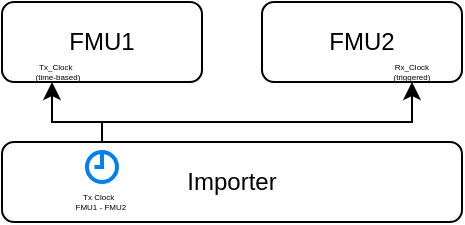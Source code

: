 <mxfile version="20.7.4" type="device"><diagram id="zssgmvdwZO7xPkAqMUr9" name="Page-1"><mxGraphModel dx="2918" dy="2324" grid="1" gridSize="10" guides="1" tooltips="1" connect="1" arrows="1" fold="1" page="1" pageScale="1" pageWidth="850" pageHeight="1100" math="0" shadow="0"><root><mxCell id="0"/><mxCell id="1" parent="0"/><mxCell id="xsu2VeeCbDcXNLft4ZVN-1" value="Importer" style="rounded=1;whiteSpace=wrap;html=1;" vertex="1" parent="1"><mxGeometry x="-770" y="-900" width="230" height="40" as="geometry"/></mxCell><mxCell id="xsu2VeeCbDcXNLft4ZVN-2" value="FMU1" style="rounded=1;whiteSpace=wrap;html=1;" vertex="1" parent="1"><mxGeometry x="-770" y="-970" width="100" height="40" as="geometry"/></mxCell><mxCell id="xsu2VeeCbDcXNLft4ZVN-3" value="FMU2" style="rounded=1;whiteSpace=wrap;html=1;" vertex="1" parent="1"><mxGeometry x="-640" y="-970" width="100" height="40" as="geometry"/></mxCell><mxCell id="xsu2VeeCbDcXNLft4ZVN-21" style="edgeStyle=orthogonalEdgeStyle;rounded=0;orthogonalLoop=1;jettySize=auto;html=1;" edge="1" parent="1" source="xsu2VeeCbDcXNLft4ZVN-1"><mxGeometry relative="1" as="geometry"><mxPoint x="-745" y="-930" as="targetPoint"/><Array as="points"><mxPoint x="-720" y="-910"/><mxPoint x="-745" y="-910"/></Array></mxGeometry></mxCell><mxCell id="xsu2VeeCbDcXNLft4ZVN-4" value="Tx_Clock&amp;nbsp;&amp;nbsp;&lt;br&gt;(time-based)" style="text;html=1;strokeColor=none;fillColor=none;align=center;verticalAlign=middle;whiteSpace=wrap;rounded=0;fontSize=4;" vertex="1" parent="1"><mxGeometry x="-757.5" y="-940" width="30" height="10" as="geometry"/></mxCell><mxCell id="xsu2VeeCbDcXNLft4ZVN-5" value="Rx_Clock&lt;br&gt;(triggered)" style="text;html=1;strokeColor=none;fillColor=none;align=center;verticalAlign=middle;whiteSpace=wrap;rounded=0;fontSize=4;" vertex="1" parent="1"><mxGeometry x="-580" y="-940" width="30" height="10" as="geometry"/></mxCell><mxCell id="xsu2VeeCbDcXNLft4ZVN-17" value="Tx Clock&amp;nbsp; &amp;nbsp;&lt;br&gt;FMU1 - FMU2&amp;nbsp;" style="text;html=1;strokeColor=none;fillColor=none;align=center;verticalAlign=middle;whiteSpace=wrap;rounded=0;fontSize=4;rotation=0;" vertex="1" parent="1"><mxGeometry x="-735" y="-875" width="30" height="10" as="geometry"/></mxCell><mxCell id="xsu2VeeCbDcXNLft4ZVN-16" value="" style="html=1;verticalLabelPosition=bottom;align=center;labelBackgroundColor=#ffffff;verticalAlign=top;strokeWidth=2;strokeColor=#0080F0;shadow=0;dashed=0;shape=mxgraph.ios7.icons.clock;" vertex="1" parent="1"><mxGeometry x="-727.5" y="-895" width="15" height="15" as="geometry"/></mxCell><mxCell id="xsu2VeeCbDcXNLft4ZVN-22" value="" style="endArrow=classic;html=1;rounded=0;entryX=0.5;entryY=1;entryDx=0;entryDy=0;" edge="1" parent="1" target="xsu2VeeCbDcXNLft4ZVN-5"><mxGeometry width="50" height="50" relative="1" as="geometry"><mxPoint x="-720" y="-910" as="sourcePoint"/><mxPoint x="-630" y="-910" as="targetPoint"/><Array as="points"><mxPoint x="-565" y="-910"/></Array></mxGeometry></mxCell></root></mxGraphModel></diagram></mxfile>